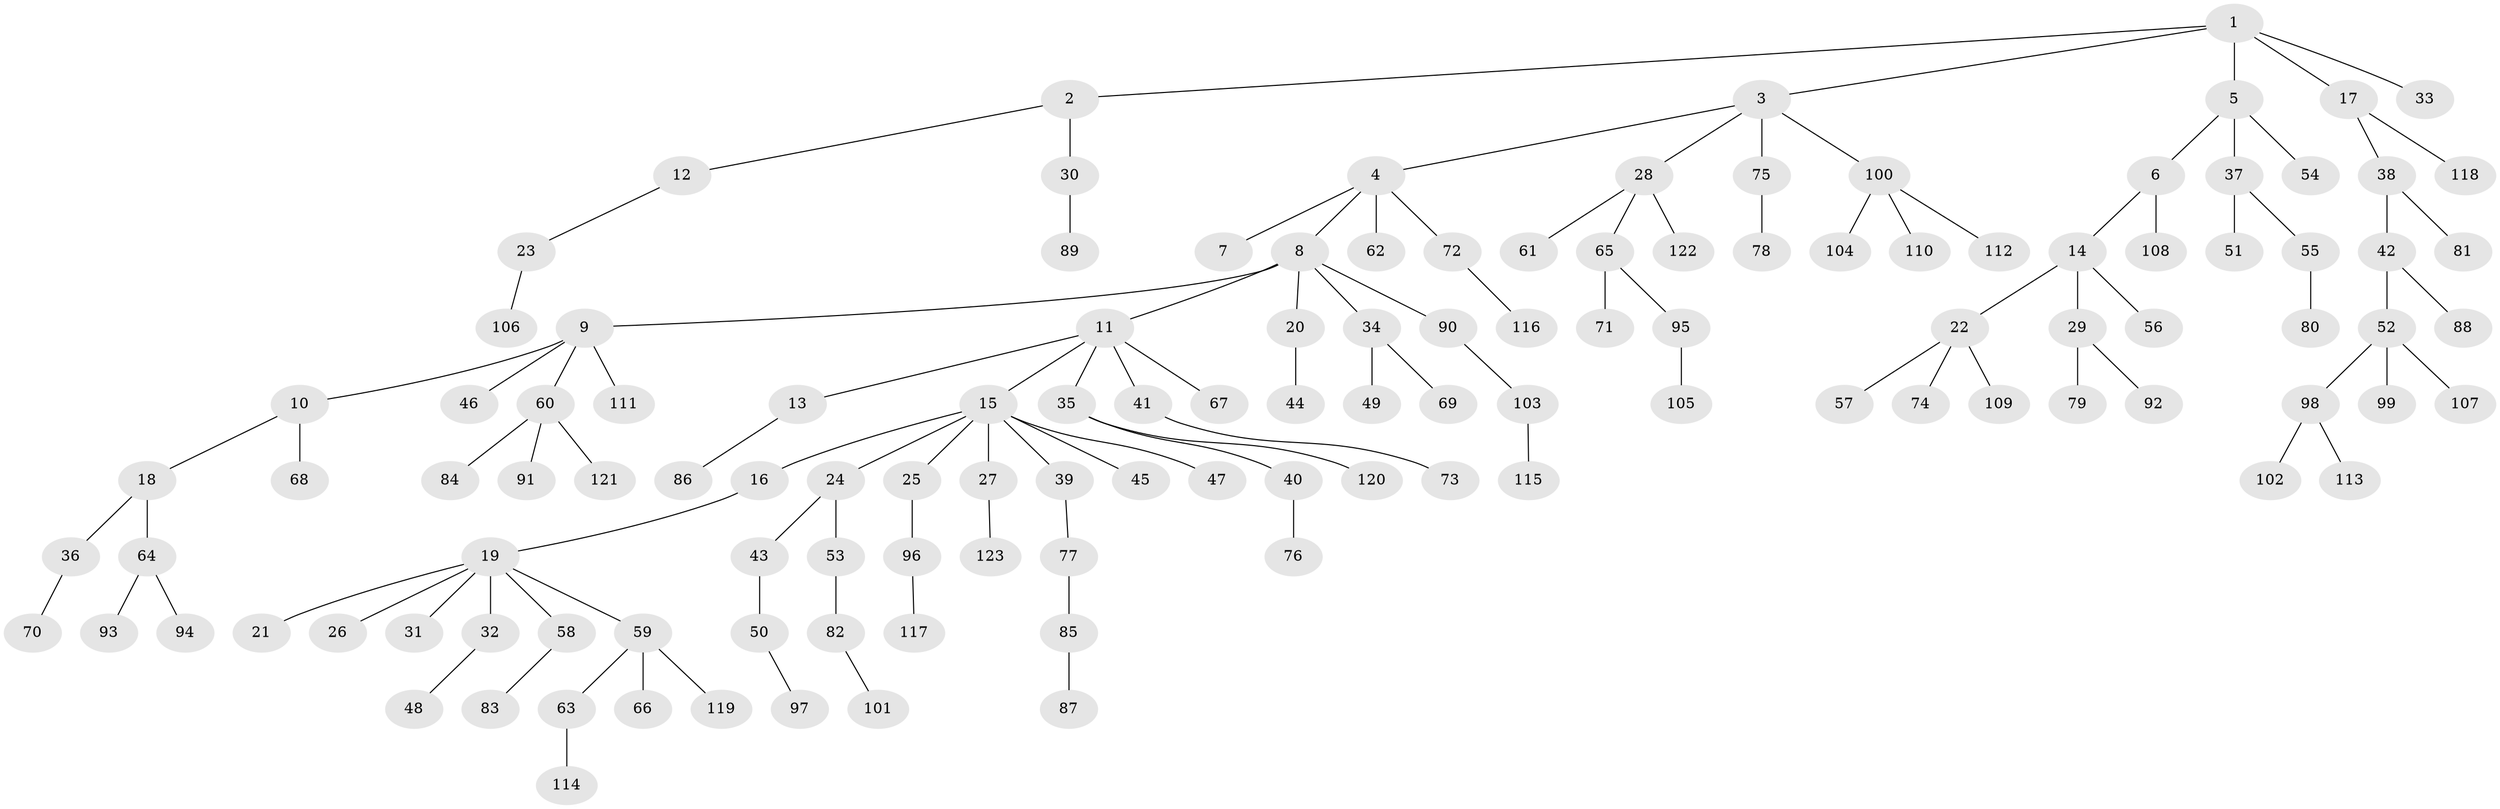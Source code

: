 // coarse degree distribution, {4: 0.034482758620689655, 3: 0.16091954022988506, 5: 0.022988505747126436, 2: 0.27586206896551724, 6: 0.022988505747126436, 1: 0.47126436781609193, 7: 0.011494252873563218}
// Generated by graph-tools (version 1.1) at 2025/51/03/04/25 22:51:36]
// undirected, 123 vertices, 122 edges
graph export_dot {
  node [color=gray90,style=filled];
  1;
  2;
  3;
  4;
  5;
  6;
  7;
  8;
  9;
  10;
  11;
  12;
  13;
  14;
  15;
  16;
  17;
  18;
  19;
  20;
  21;
  22;
  23;
  24;
  25;
  26;
  27;
  28;
  29;
  30;
  31;
  32;
  33;
  34;
  35;
  36;
  37;
  38;
  39;
  40;
  41;
  42;
  43;
  44;
  45;
  46;
  47;
  48;
  49;
  50;
  51;
  52;
  53;
  54;
  55;
  56;
  57;
  58;
  59;
  60;
  61;
  62;
  63;
  64;
  65;
  66;
  67;
  68;
  69;
  70;
  71;
  72;
  73;
  74;
  75;
  76;
  77;
  78;
  79;
  80;
  81;
  82;
  83;
  84;
  85;
  86;
  87;
  88;
  89;
  90;
  91;
  92;
  93;
  94;
  95;
  96;
  97;
  98;
  99;
  100;
  101;
  102;
  103;
  104;
  105;
  106;
  107;
  108;
  109;
  110;
  111;
  112;
  113;
  114;
  115;
  116;
  117;
  118;
  119;
  120;
  121;
  122;
  123;
  1 -- 2;
  1 -- 3;
  1 -- 5;
  1 -- 17;
  1 -- 33;
  2 -- 12;
  2 -- 30;
  3 -- 4;
  3 -- 28;
  3 -- 75;
  3 -- 100;
  4 -- 7;
  4 -- 8;
  4 -- 62;
  4 -- 72;
  5 -- 6;
  5 -- 37;
  5 -- 54;
  6 -- 14;
  6 -- 108;
  8 -- 9;
  8 -- 11;
  8 -- 20;
  8 -- 34;
  8 -- 90;
  9 -- 10;
  9 -- 46;
  9 -- 60;
  9 -- 111;
  10 -- 18;
  10 -- 68;
  11 -- 13;
  11 -- 15;
  11 -- 35;
  11 -- 41;
  11 -- 67;
  12 -- 23;
  13 -- 86;
  14 -- 22;
  14 -- 29;
  14 -- 56;
  15 -- 16;
  15 -- 24;
  15 -- 25;
  15 -- 27;
  15 -- 39;
  15 -- 45;
  15 -- 47;
  16 -- 19;
  17 -- 38;
  17 -- 118;
  18 -- 36;
  18 -- 64;
  19 -- 21;
  19 -- 26;
  19 -- 31;
  19 -- 32;
  19 -- 58;
  19 -- 59;
  20 -- 44;
  22 -- 57;
  22 -- 74;
  22 -- 109;
  23 -- 106;
  24 -- 43;
  24 -- 53;
  25 -- 96;
  27 -- 123;
  28 -- 61;
  28 -- 65;
  28 -- 122;
  29 -- 79;
  29 -- 92;
  30 -- 89;
  32 -- 48;
  34 -- 49;
  34 -- 69;
  35 -- 40;
  35 -- 120;
  36 -- 70;
  37 -- 51;
  37 -- 55;
  38 -- 42;
  38 -- 81;
  39 -- 77;
  40 -- 76;
  41 -- 73;
  42 -- 52;
  42 -- 88;
  43 -- 50;
  50 -- 97;
  52 -- 98;
  52 -- 99;
  52 -- 107;
  53 -- 82;
  55 -- 80;
  58 -- 83;
  59 -- 63;
  59 -- 66;
  59 -- 119;
  60 -- 84;
  60 -- 91;
  60 -- 121;
  63 -- 114;
  64 -- 93;
  64 -- 94;
  65 -- 71;
  65 -- 95;
  72 -- 116;
  75 -- 78;
  77 -- 85;
  82 -- 101;
  85 -- 87;
  90 -- 103;
  95 -- 105;
  96 -- 117;
  98 -- 102;
  98 -- 113;
  100 -- 104;
  100 -- 110;
  100 -- 112;
  103 -- 115;
}
